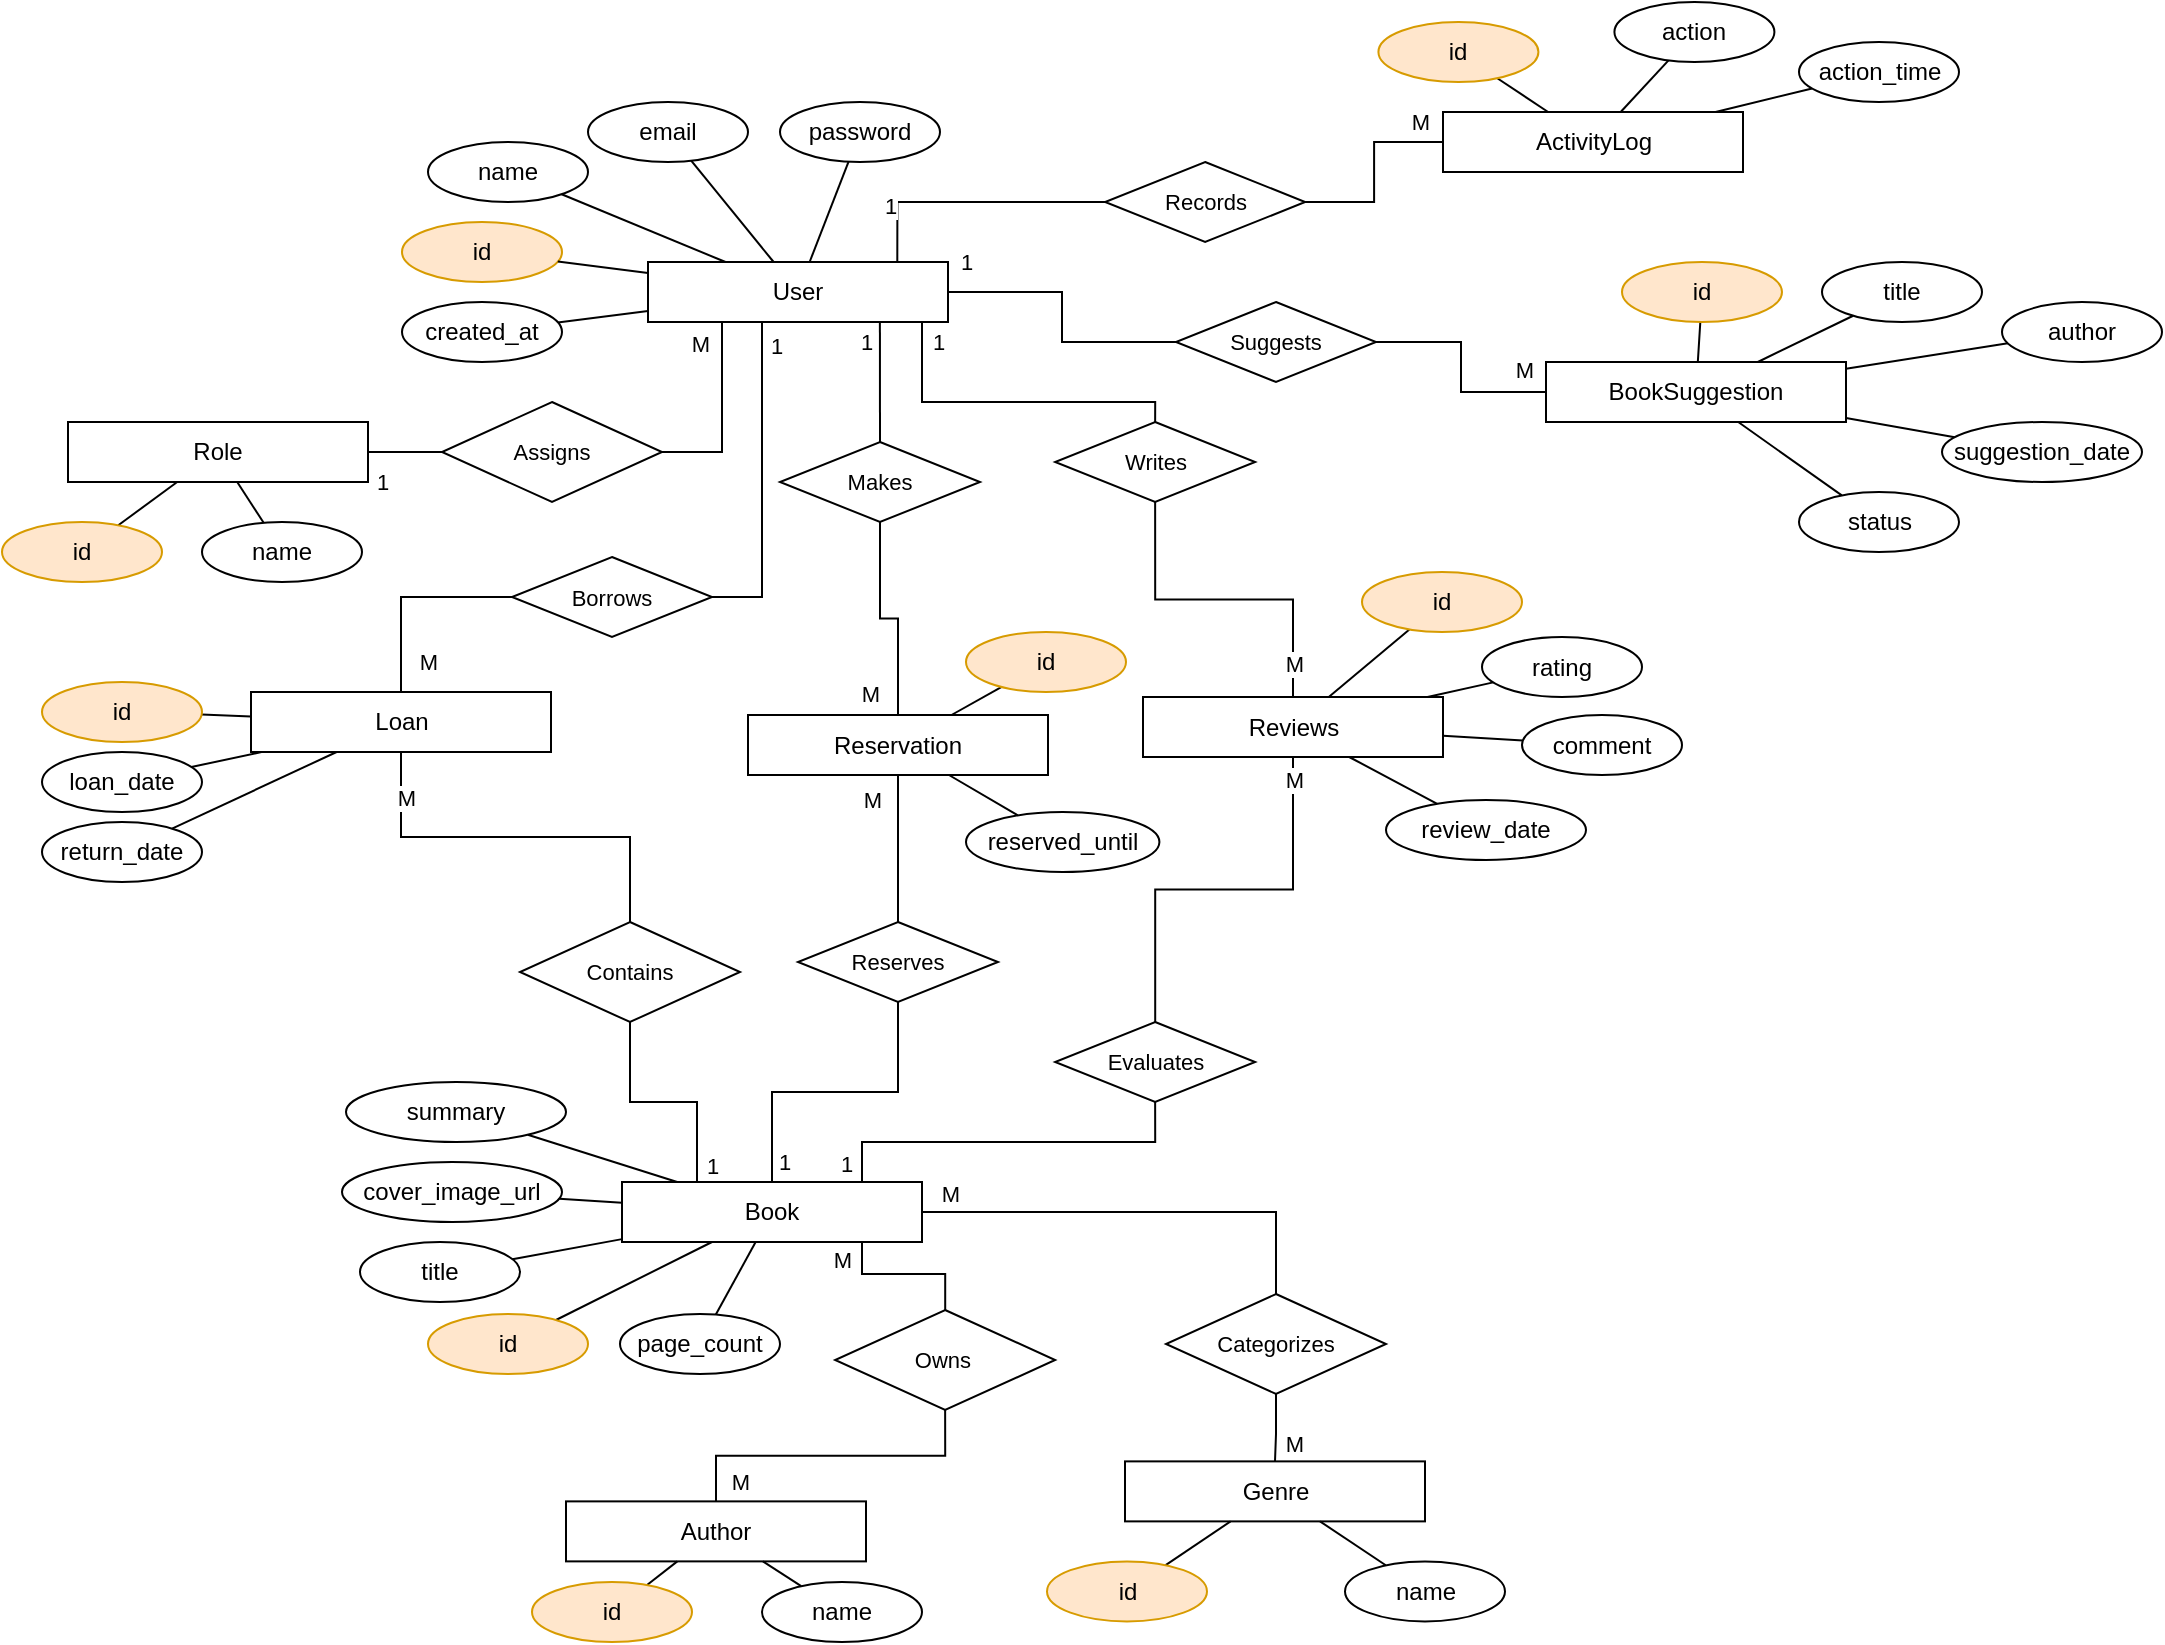 <mxfile version="23.1.5" type="device">
  <diagram name="Страница — 1" id="0Q5B8mS6xn44Aj-b1-TP">
    <mxGraphModel dx="1500" dy="899" grid="1" gridSize="10" guides="1" tooltips="1" connect="1" arrows="1" fold="1" page="1" pageScale="1" pageWidth="583" pageHeight="827" math="0" shadow="0">
      <root>
        <mxCell id="0" />
        <mxCell id="1" parent="0" />
        <mxCell id="jeNGY6oUpManWhZR9vgn-106" style="rounded=0;orthogonalLoop=1;jettySize=auto;html=1;strokeColor=default;align=center;verticalAlign=middle;fontFamily=Helvetica;fontSize=11;fontColor=default;labelBackgroundColor=default;endArrow=none;endFill=0;edgeStyle=orthogonalEdgeStyle;entryX=0.5;entryY=0;entryDx=0;entryDy=0;exitX=0.773;exitY=1;exitDx=0;exitDy=0;exitPerimeter=0;" parent="1" source="jeNGY6oUpManWhZR9vgn-1" target="jeNGY6oUpManWhZR9vgn-104" edge="1">
          <mxGeometry relative="1" as="geometry">
            <mxPoint x="440" y="170" as="sourcePoint" />
            <mxPoint x="540" y="200" as="targetPoint" />
          </mxGeometry>
        </mxCell>
        <mxCell id="jeNGY6oUpManWhZR9vgn-113" value="1" style="edgeLabel;html=1;align=center;verticalAlign=middle;resizable=0;points=[];fontFamily=Helvetica;fontSize=11;fontColor=default;labelBackgroundColor=default;" parent="jeNGY6oUpManWhZR9vgn-106" vertex="1" connectable="0">
          <mxGeometry x="-0.7" y="2" relative="1" as="geometry">
            <mxPoint x="-9" y="1" as="offset" />
          </mxGeometry>
        </mxCell>
        <mxCell id="jeNGY6oUpManWhZR9vgn-1" value="User" style="rounded=0;whiteSpace=wrap;html=1;" parent="1" vertex="1">
          <mxGeometry x="333" y="130" width="150" height="30" as="geometry" />
        </mxCell>
        <mxCell id="jeNGY6oUpManWhZR9vgn-2" value="id" style="ellipse;whiteSpace=wrap;html=1;fillColor=#ffe6cc;strokeColor=#d79b00;" parent="1" vertex="1">
          <mxGeometry x="210" y="110" width="80" height="30" as="geometry" />
        </mxCell>
        <mxCell id="jeNGY6oUpManWhZR9vgn-3" style="rounded=0;orthogonalLoop=1;jettySize=auto;html=1;strokeColor=default;endArrow=none;endFill=0;" parent="1" source="jeNGY6oUpManWhZR9vgn-1" target="jeNGY6oUpManWhZR9vgn-2" edge="1">
          <mxGeometry relative="1" as="geometry" />
        </mxCell>
        <mxCell id="jeNGY6oUpManWhZR9vgn-6" style="rounded=0;orthogonalLoop=1;jettySize=auto;html=1;endArrow=none;endFill=0;" parent="1" source="jeNGY6oUpManWhZR9vgn-4" target="jeNGY6oUpManWhZR9vgn-1" edge="1">
          <mxGeometry relative="1" as="geometry" />
        </mxCell>
        <mxCell id="jeNGY6oUpManWhZR9vgn-4" value="name" style="ellipse;whiteSpace=wrap;html=1;" parent="1" vertex="1">
          <mxGeometry x="223" y="70" width="80" height="30" as="geometry" />
        </mxCell>
        <mxCell id="jeNGY6oUpManWhZR9vgn-7" style="edgeStyle=none;rounded=0;orthogonalLoop=1;jettySize=auto;html=1;strokeColor=default;align=center;verticalAlign=middle;fontFamily=Helvetica;fontSize=11;fontColor=default;labelBackgroundColor=default;endArrow=none;endFill=0;" parent="1" source="jeNGY6oUpManWhZR9vgn-5" target="jeNGY6oUpManWhZR9vgn-1" edge="1">
          <mxGeometry relative="1" as="geometry" />
        </mxCell>
        <mxCell id="jeNGY6oUpManWhZR9vgn-5" value="email" style="ellipse;whiteSpace=wrap;html=1;" parent="1" vertex="1">
          <mxGeometry x="303" y="50" width="80" height="30" as="geometry" />
        </mxCell>
        <mxCell id="jeNGY6oUpManWhZR9vgn-11" style="edgeStyle=none;rounded=0;orthogonalLoop=1;jettySize=auto;html=1;strokeColor=default;align=center;verticalAlign=middle;fontFamily=Helvetica;fontSize=11;fontColor=default;labelBackgroundColor=default;endArrow=none;endFill=0;" parent="1" source="jeNGY6oUpManWhZR9vgn-8" target="jeNGY6oUpManWhZR9vgn-1" edge="1">
          <mxGeometry relative="1" as="geometry" />
        </mxCell>
        <mxCell id="jeNGY6oUpManWhZR9vgn-8" value="password" style="ellipse;whiteSpace=wrap;html=1;" parent="1" vertex="1">
          <mxGeometry x="399" y="50" width="80" height="30" as="geometry" />
        </mxCell>
        <mxCell id="jeNGY6oUpManWhZR9vgn-10" style="edgeStyle=none;rounded=0;orthogonalLoop=1;jettySize=auto;html=1;strokeColor=default;align=center;verticalAlign=middle;fontFamily=Helvetica;fontSize=11;fontColor=default;labelBackgroundColor=default;endArrow=none;endFill=0;" parent="1" source="jeNGY6oUpManWhZR9vgn-9" target="jeNGY6oUpManWhZR9vgn-1" edge="1">
          <mxGeometry relative="1" as="geometry" />
        </mxCell>
        <mxCell id="jeNGY6oUpManWhZR9vgn-9" value="created_at" style="ellipse;whiteSpace=wrap;html=1;" parent="1" vertex="1">
          <mxGeometry x="210" y="150" width="80" height="30" as="geometry" />
        </mxCell>
        <mxCell id="jeNGY6oUpManWhZR9vgn-12" value="Role" style="rounded=0;whiteSpace=wrap;html=1;" parent="1" vertex="1">
          <mxGeometry x="43" y="210" width="150" height="30" as="geometry" />
        </mxCell>
        <mxCell id="jeNGY6oUpManWhZR9vgn-16" style="edgeStyle=none;rounded=0;orthogonalLoop=1;jettySize=auto;html=1;strokeColor=default;align=center;verticalAlign=middle;fontFamily=Helvetica;fontSize=11;fontColor=default;labelBackgroundColor=default;endArrow=none;endFill=0;" parent="1" source="jeNGY6oUpManWhZR9vgn-13" target="jeNGY6oUpManWhZR9vgn-12" edge="1">
          <mxGeometry relative="1" as="geometry" />
        </mxCell>
        <mxCell id="jeNGY6oUpManWhZR9vgn-13" value="id" style="ellipse;whiteSpace=wrap;html=1;fillColor=#ffe6cc;strokeColor=#d79b00;" parent="1" vertex="1">
          <mxGeometry x="10" y="260" width="80" height="30" as="geometry" />
        </mxCell>
        <mxCell id="jeNGY6oUpManWhZR9vgn-15" style="edgeStyle=none;rounded=0;orthogonalLoop=1;jettySize=auto;html=1;strokeColor=default;align=center;verticalAlign=middle;fontFamily=Helvetica;fontSize=11;fontColor=default;labelBackgroundColor=default;endArrow=none;endFill=0;" parent="1" source="jeNGY6oUpManWhZR9vgn-14" target="jeNGY6oUpManWhZR9vgn-12" edge="1">
          <mxGeometry relative="1" as="geometry" />
        </mxCell>
        <mxCell id="jeNGY6oUpManWhZR9vgn-14" value="name" style="ellipse;whiteSpace=wrap;html=1;" parent="1" vertex="1">
          <mxGeometry x="110" y="260" width="80" height="30" as="geometry" />
        </mxCell>
        <mxCell id="jeNGY6oUpManWhZR9vgn-32" style="edgeStyle=none;rounded=0;orthogonalLoop=1;jettySize=auto;html=1;strokeColor=default;align=center;verticalAlign=middle;fontFamily=Helvetica;fontSize=11;fontColor=default;labelBackgroundColor=default;endArrow=none;endFill=0;" parent="1" source="jeNGY6oUpManWhZR9vgn-17" target="jeNGY6oUpManWhZR9vgn-30" edge="1">
          <mxGeometry relative="1" as="geometry" />
        </mxCell>
        <mxCell id="jeNGY6oUpManWhZR9vgn-17" value="Book" style="rounded=0;whiteSpace=wrap;html=1;" parent="1" vertex="1">
          <mxGeometry x="320" y="590" width="150" height="30" as="geometry" />
        </mxCell>
        <mxCell id="jeNGY6oUpManWhZR9vgn-18" style="edgeStyle=none;rounded=0;orthogonalLoop=1;jettySize=auto;html=1;strokeColor=default;align=center;verticalAlign=middle;fontFamily=Helvetica;fontSize=11;fontColor=default;labelBackgroundColor=default;endArrow=none;endFill=0;" parent="1" source="jeNGY6oUpManWhZR9vgn-19" target="jeNGY6oUpManWhZR9vgn-17" edge="1">
          <mxGeometry relative="1" as="geometry" />
        </mxCell>
        <mxCell id="jeNGY6oUpManWhZR9vgn-19" value="id" style="ellipse;whiteSpace=wrap;html=1;fillColor=#ffe6cc;strokeColor=#d79b00;" parent="1" vertex="1">
          <mxGeometry x="223" y="656" width="80" height="30" as="geometry" />
        </mxCell>
        <mxCell id="jeNGY6oUpManWhZR9vgn-20" style="edgeStyle=none;rounded=0;orthogonalLoop=1;jettySize=auto;html=1;strokeColor=default;align=center;verticalAlign=middle;fontFamily=Helvetica;fontSize=11;fontColor=default;labelBackgroundColor=default;endArrow=none;endFill=0;" parent="1" source="jeNGY6oUpManWhZR9vgn-21" target="jeNGY6oUpManWhZR9vgn-17" edge="1">
          <mxGeometry relative="1" as="geometry" />
        </mxCell>
        <mxCell id="jeNGY6oUpManWhZR9vgn-21" value="page_count" style="ellipse;whiteSpace=wrap;html=1;" parent="1" vertex="1">
          <mxGeometry x="319" y="656" width="80" height="30" as="geometry" />
        </mxCell>
        <mxCell id="jeNGY6oUpManWhZR9vgn-23" style="edgeStyle=none;rounded=0;orthogonalLoop=1;jettySize=auto;html=1;strokeColor=default;align=center;verticalAlign=middle;fontFamily=Helvetica;fontSize=11;fontColor=default;labelBackgroundColor=default;endArrow=none;endFill=0;" parent="1" source="jeNGY6oUpManWhZR9vgn-22" target="jeNGY6oUpManWhZR9vgn-17" edge="1">
          <mxGeometry relative="1" as="geometry" />
        </mxCell>
        <mxCell id="jeNGY6oUpManWhZR9vgn-22" value="title" style="ellipse;whiteSpace=wrap;html=1;" parent="1" vertex="1">
          <mxGeometry x="189" y="620" width="80" height="30" as="geometry" />
        </mxCell>
        <mxCell id="jeNGY6oUpManWhZR9vgn-46" style="edgeStyle=orthogonalEdgeStyle;rounded=0;orthogonalLoop=1;jettySize=auto;html=1;strokeColor=default;align=center;verticalAlign=middle;fontFamily=Helvetica;fontSize=11;fontColor=default;labelBackgroundColor=default;endArrow=none;endFill=0;entryX=0.5;entryY=1;entryDx=0;entryDy=0;" parent="1" source="jeNGY6oUpManWhZR9vgn-24" target="jeNGY6oUpManWhZR9vgn-45" edge="1">
          <mxGeometry relative="1" as="geometry" />
        </mxCell>
        <mxCell id="jeNGY6oUpManWhZR9vgn-50" value="M" style="edgeLabel;html=1;align=center;verticalAlign=middle;resizable=0;points=[];fontFamily=Helvetica;fontSize=11;fontColor=default;labelBackgroundColor=default;" parent="jeNGY6oUpManWhZR9vgn-46" vertex="1" connectable="0">
          <mxGeometry x="-0.827" y="-2" relative="1" as="geometry">
            <mxPoint x="10" y="4" as="offset" />
          </mxGeometry>
        </mxCell>
        <mxCell id="jeNGY6oUpManWhZR9vgn-24" value="Author" style="rounded=0;whiteSpace=wrap;html=1;" parent="1" vertex="1">
          <mxGeometry x="292" y="749.69" width="150" height="30" as="geometry" />
        </mxCell>
        <mxCell id="jeNGY6oUpManWhZR9vgn-25" style="edgeStyle=none;rounded=0;orthogonalLoop=1;jettySize=auto;html=1;strokeColor=default;align=center;verticalAlign=middle;fontFamily=Helvetica;fontSize=11;fontColor=default;labelBackgroundColor=default;endArrow=none;endFill=0;" parent="1" source="jeNGY6oUpManWhZR9vgn-26" target="jeNGY6oUpManWhZR9vgn-24" edge="1">
          <mxGeometry relative="1" as="geometry" />
        </mxCell>
        <mxCell id="jeNGY6oUpManWhZR9vgn-26" value="id" style="ellipse;whiteSpace=wrap;html=1;fillColor=#ffe6cc;strokeColor=#d79b00;" parent="1" vertex="1">
          <mxGeometry x="275" y="790" width="80" height="30" as="geometry" />
        </mxCell>
        <mxCell id="jeNGY6oUpManWhZR9vgn-27" style="edgeStyle=none;rounded=0;orthogonalLoop=1;jettySize=auto;html=1;strokeColor=default;align=center;verticalAlign=middle;fontFamily=Helvetica;fontSize=11;fontColor=default;labelBackgroundColor=default;endArrow=none;endFill=0;" parent="1" source="jeNGY6oUpManWhZR9vgn-28" target="jeNGY6oUpManWhZR9vgn-24" edge="1">
          <mxGeometry relative="1" as="geometry" />
        </mxCell>
        <mxCell id="jeNGY6oUpManWhZR9vgn-28" value="name" style="ellipse;whiteSpace=wrap;html=1;" parent="1" vertex="1">
          <mxGeometry x="390" y="790" width="80" height="30" as="geometry" />
        </mxCell>
        <mxCell id="jeNGY6oUpManWhZR9vgn-30" value="cover_image_url" style="ellipse;whiteSpace=wrap;html=1;" parent="1" vertex="1">
          <mxGeometry x="180" y="580" width="110" height="30" as="geometry" />
        </mxCell>
        <mxCell id="jeNGY6oUpManWhZR9vgn-34" style="edgeStyle=none;rounded=0;orthogonalLoop=1;jettySize=auto;html=1;strokeColor=default;align=center;verticalAlign=middle;fontFamily=Helvetica;fontSize=11;fontColor=default;labelBackgroundColor=default;endArrow=none;endFill=0;" parent="1" source="jeNGY6oUpManWhZR9vgn-33" target="jeNGY6oUpManWhZR9vgn-17" edge="1">
          <mxGeometry relative="1" as="geometry" />
        </mxCell>
        <mxCell id="jeNGY6oUpManWhZR9vgn-33" value="summary" style="ellipse;whiteSpace=wrap;html=1;" parent="1" vertex="1">
          <mxGeometry x="182" y="540" width="110" height="30" as="geometry" />
        </mxCell>
        <mxCell id="jeNGY6oUpManWhZR9vgn-35" value="Genre" style="rounded=0;whiteSpace=wrap;html=1;" parent="1" vertex="1">
          <mxGeometry x="571.5" y="729.69" width="150" height="30" as="geometry" />
        </mxCell>
        <mxCell id="jeNGY6oUpManWhZR9vgn-36" style="edgeStyle=none;rounded=0;orthogonalLoop=1;jettySize=auto;html=1;strokeColor=default;align=center;verticalAlign=middle;fontFamily=Helvetica;fontSize=11;fontColor=default;labelBackgroundColor=default;endArrow=none;endFill=0;" parent="1" source="jeNGY6oUpManWhZR9vgn-37" target="jeNGY6oUpManWhZR9vgn-35" edge="1">
          <mxGeometry relative="1" as="geometry" />
        </mxCell>
        <mxCell id="jeNGY6oUpManWhZR9vgn-37" value="id" style="ellipse;whiteSpace=wrap;html=1;fillColor=#ffe6cc;strokeColor=#d79b00;" parent="1" vertex="1">
          <mxGeometry x="532.5" y="779.69" width="80" height="30" as="geometry" />
        </mxCell>
        <mxCell id="jeNGY6oUpManWhZR9vgn-38" style="edgeStyle=none;rounded=0;orthogonalLoop=1;jettySize=auto;html=1;strokeColor=default;align=center;verticalAlign=middle;fontFamily=Helvetica;fontSize=11;fontColor=default;labelBackgroundColor=default;endArrow=none;endFill=0;" parent="1" source="jeNGY6oUpManWhZR9vgn-39" target="jeNGY6oUpManWhZR9vgn-35" edge="1">
          <mxGeometry relative="1" as="geometry" />
        </mxCell>
        <mxCell id="jeNGY6oUpManWhZR9vgn-39" value="name" style="ellipse;whiteSpace=wrap;html=1;" parent="1" vertex="1">
          <mxGeometry x="681.5" y="779.69" width="80" height="30" as="geometry" />
        </mxCell>
        <mxCell id="jeNGY6oUpManWhZR9vgn-71" style="edgeStyle=orthogonalEdgeStyle;rounded=0;orthogonalLoop=1;jettySize=auto;html=1;strokeColor=default;align=center;verticalAlign=middle;fontFamily=Helvetica;fontSize=11;fontColor=default;labelBackgroundColor=default;endArrow=none;endFill=0;" parent="1" source="jeNGY6oUpManWhZR9vgn-40" target="jeNGY6oUpManWhZR9vgn-68" edge="1">
          <mxGeometry relative="1" as="geometry" />
        </mxCell>
        <mxCell id="jeNGY6oUpManWhZR9vgn-72" value="M" style="edgeLabel;html=1;align=center;verticalAlign=middle;resizable=0;points=[];fontFamily=Helvetica;fontSize=11;fontColor=default;labelBackgroundColor=default;" parent="jeNGY6oUpManWhZR9vgn-71" vertex="1" connectable="0">
          <mxGeometry x="-0.712" y="-2" relative="1" as="geometry">
            <mxPoint x="4" y="-6" as="offset" />
          </mxGeometry>
        </mxCell>
        <mxCell id="jeNGY6oUpManWhZR9vgn-40" value="Loan" style="rounded=0;whiteSpace=wrap;html=1;" parent="1" vertex="1">
          <mxGeometry x="134.5" y="345" width="150" height="30" as="geometry" />
        </mxCell>
        <mxCell id="jeNGY6oUpManWhZR9vgn-41" style="edgeStyle=none;rounded=0;orthogonalLoop=1;jettySize=auto;html=1;strokeColor=default;align=center;verticalAlign=middle;fontFamily=Helvetica;fontSize=11;fontColor=default;labelBackgroundColor=default;endArrow=none;endFill=0;" parent="1" source="jeNGY6oUpManWhZR9vgn-42" target="jeNGY6oUpManWhZR9vgn-40" edge="1">
          <mxGeometry relative="1" as="geometry">
            <mxPoint x="177.247" y="324.218" as="sourcePoint" />
          </mxGeometry>
        </mxCell>
        <mxCell id="jeNGY6oUpManWhZR9vgn-42" value="id" style="ellipse;whiteSpace=wrap;html=1;fillColor=#ffe6cc;strokeColor=#d79b00;" parent="1" vertex="1">
          <mxGeometry x="30" y="340" width="80" height="30" as="geometry" />
        </mxCell>
        <mxCell id="jeNGY6oUpManWhZR9vgn-43" style="edgeStyle=none;rounded=0;orthogonalLoop=1;jettySize=auto;html=1;strokeColor=default;align=center;verticalAlign=middle;fontFamily=Helvetica;fontSize=11;fontColor=default;labelBackgroundColor=default;endArrow=none;endFill=0;" parent="1" source="jeNGY6oUpManWhZR9vgn-44" target="jeNGY6oUpManWhZR9vgn-40" edge="1">
          <mxGeometry relative="1" as="geometry" />
        </mxCell>
        <mxCell id="jeNGY6oUpManWhZR9vgn-44" value="loan_date" style="ellipse;whiteSpace=wrap;html=1;" parent="1" vertex="1">
          <mxGeometry x="30" y="375" width="80" height="30" as="geometry" />
        </mxCell>
        <mxCell id="fggJZgOj5Tn6EDCNMB_d-15" style="edgeStyle=orthogonalEdgeStyle;rounded=0;orthogonalLoop=1;jettySize=auto;html=1;strokeColor=default;align=center;verticalAlign=middle;fontFamily=Helvetica;fontSize=11;fontColor=default;labelBackgroundColor=default;endArrow=none;endFill=0;" edge="1" parent="1" source="jeNGY6oUpManWhZR9vgn-45" target="jeNGY6oUpManWhZR9vgn-17">
          <mxGeometry relative="1" as="geometry">
            <Array as="points">
              <mxPoint x="482" y="636" />
              <mxPoint x="440" y="636" />
            </Array>
          </mxGeometry>
        </mxCell>
        <mxCell id="fggJZgOj5Tn6EDCNMB_d-17" value="M" style="edgeLabel;html=1;align=center;verticalAlign=middle;resizable=0;points=[];fontFamily=Helvetica;fontSize=11;fontColor=default;labelBackgroundColor=default;" vertex="1" connectable="0" parent="fggJZgOj5Tn6EDCNMB_d-15">
          <mxGeometry x="0.758" y="1" relative="1" as="geometry">
            <mxPoint x="-9" as="offset" />
          </mxGeometry>
        </mxCell>
        <mxCell id="jeNGY6oUpManWhZR9vgn-45" value="Owns&amp;nbsp;" style="rhombus;whiteSpace=wrap;html=1;fontFamily=Helvetica;fontSize=11;fontColor=default;labelBackgroundColor=default;" parent="1" vertex="1">
          <mxGeometry x="426.57" y="654" width="110" height="50" as="geometry" />
        </mxCell>
        <mxCell id="jeNGY6oUpManWhZR9vgn-51" value="Categorizes" style="rhombus;whiteSpace=wrap;html=1;fontFamily=Helvetica;fontSize=11;fontColor=default;labelBackgroundColor=default;" parent="1" vertex="1">
          <mxGeometry x="592" y="646" width="110" height="50" as="geometry" />
        </mxCell>
        <mxCell id="jeNGY6oUpManWhZR9vgn-53" value="" style="edgeStyle=orthogonalEdgeStyle;rounded=0;orthogonalLoop=1;jettySize=auto;html=1;strokeColor=default;align=center;verticalAlign=top;fontFamily=Helvetica;fontSize=12;fontColor=default;labelBackgroundColor=default;endArrow=none;endFill=0;exitX=0.5;exitY=0;exitDx=0;exitDy=0;entryX=1;entryY=0.5;entryDx=0;entryDy=0;" parent="1" source="jeNGY6oUpManWhZR9vgn-51" target="jeNGY6oUpManWhZR9vgn-17" edge="1">
          <mxGeometry x="0.314" relative="1" as="geometry">
            <mxPoint x="452" y="555" as="sourcePoint" />
            <mxPoint x="405" y="600" as="targetPoint" />
            <mxPoint as="offset" />
          </mxGeometry>
        </mxCell>
        <mxCell id="jeNGY6oUpManWhZR9vgn-54" value="M" style="edgeLabel;html=1;align=center;verticalAlign=middle;resizable=0;points=[];fontFamily=Helvetica;fontSize=11;fontColor=default;labelBackgroundColor=default;labelPosition=center;verticalLabelPosition=middle;" parent="jeNGY6oUpManWhZR9vgn-53" vertex="1" connectable="0">
          <mxGeometry x="0.921" y="-1" relative="1" as="geometry">
            <mxPoint x="5" y="-8" as="offset" />
          </mxGeometry>
        </mxCell>
        <mxCell id="jeNGY6oUpManWhZR9vgn-55" value="" style="edgeStyle=orthogonalEdgeStyle;rounded=0;orthogonalLoop=1;jettySize=auto;html=1;strokeColor=default;align=center;verticalAlign=top;fontFamily=Helvetica;fontSize=12;fontColor=default;labelBackgroundColor=default;endArrow=none;endFill=0;exitX=0.5;exitY=1;exitDx=0;exitDy=0;" parent="1" source="jeNGY6oUpManWhZR9vgn-51" target="jeNGY6oUpManWhZR9vgn-35" edge="1">
          <mxGeometry x="0.314" relative="1" as="geometry">
            <mxPoint x="657" y="686" as="sourcePoint" />
            <mxPoint x="480" y="615" as="targetPoint" />
            <mxPoint as="offset" />
          </mxGeometry>
        </mxCell>
        <mxCell id="jeNGY6oUpManWhZR9vgn-56" value="M" style="edgeLabel;html=1;align=center;verticalAlign=middle;resizable=0;points=[];fontFamily=Helvetica;fontSize=11;fontColor=default;labelBackgroundColor=default;labelPosition=center;verticalLabelPosition=middle;" parent="jeNGY6oUpManWhZR9vgn-55" vertex="1" connectable="0">
          <mxGeometry x="0.921" y="-1" relative="1" as="geometry">
            <mxPoint x="10" y="-8" as="offset" />
          </mxGeometry>
        </mxCell>
        <mxCell id="jeNGY6oUpManWhZR9vgn-57" value="Assigns" style="rhombus;whiteSpace=wrap;html=1;fontFamily=Helvetica;fontSize=11;fontColor=default;labelBackgroundColor=default;" parent="1" vertex="1">
          <mxGeometry x="230" y="200" width="110" height="50" as="geometry" />
        </mxCell>
        <mxCell id="jeNGY6oUpManWhZR9vgn-58" value="" style="edgeStyle=orthogonalEdgeStyle;rounded=0;orthogonalLoop=1;jettySize=auto;html=1;strokeColor=default;align=center;verticalAlign=top;fontFamily=Helvetica;fontSize=12;fontColor=default;labelBackgroundColor=default;endArrow=none;endFill=0;exitX=1;exitY=0.5;exitDx=0;exitDy=0;entryX=0.5;entryY=1;entryDx=0;entryDy=0;" parent="1" source="jeNGY6oUpManWhZR9vgn-57" target="jeNGY6oUpManWhZR9vgn-1" edge="1">
          <mxGeometry x="0.314" relative="1" as="geometry">
            <mxPoint x="665" y="546" as="sourcePoint" />
            <mxPoint x="488" y="505" as="targetPoint" />
            <mxPoint as="offset" />
            <Array as="points">
              <mxPoint x="370" y="160" />
            </Array>
          </mxGeometry>
        </mxCell>
        <mxCell id="jeNGY6oUpManWhZR9vgn-59" value="M" style="edgeLabel;html=1;align=center;verticalAlign=middle;resizable=0;points=[];fontFamily=Helvetica;fontSize=11;fontColor=default;labelBackgroundColor=default;labelPosition=center;verticalLabelPosition=middle;" parent="jeNGY6oUpManWhZR9vgn-58" vertex="1" connectable="0">
          <mxGeometry x="0.921" y="-1" relative="1" as="geometry">
            <mxPoint x="-44" y="10" as="offset" />
          </mxGeometry>
        </mxCell>
        <mxCell id="jeNGY6oUpManWhZR9vgn-60" value="" style="edgeStyle=orthogonalEdgeStyle;rounded=0;orthogonalLoop=1;jettySize=auto;html=1;strokeColor=default;align=center;verticalAlign=top;fontFamily=Helvetica;fontSize=12;fontColor=default;labelBackgroundColor=default;endArrow=none;endFill=0;exitX=1;exitY=0.5;exitDx=0;exitDy=0;entryX=0;entryY=0.5;entryDx=0;entryDy=0;" parent="1" source="jeNGY6oUpManWhZR9vgn-12" target="jeNGY6oUpManWhZR9vgn-57" edge="1">
          <mxGeometry x="0.314" relative="1" as="geometry">
            <mxPoint x="665" y="596" as="sourcePoint" />
            <mxPoint x="665" y="650" as="targetPoint" />
            <mxPoint as="offset" />
          </mxGeometry>
        </mxCell>
        <mxCell id="jeNGY6oUpManWhZR9vgn-61" value="1" style="edgeLabel;html=1;align=center;verticalAlign=middle;resizable=0;points=[];fontFamily=Helvetica;fontSize=11;fontColor=default;labelBackgroundColor=default;labelPosition=center;verticalLabelPosition=middle;" parent="jeNGY6oUpManWhZR9vgn-60" vertex="1" connectable="0">
          <mxGeometry x="0.921" y="-1" relative="1" as="geometry">
            <mxPoint x="-29" y="14" as="offset" />
          </mxGeometry>
        </mxCell>
        <mxCell id="jeNGY6oUpManWhZR9vgn-64" style="edgeStyle=none;rounded=0;orthogonalLoop=1;jettySize=auto;html=1;strokeColor=default;align=center;verticalAlign=middle;fontFamily=Helvetica;fontSize=11;fontColor=default;labelBackgroundColor=default;endArrow=none;endFill=0;" parent="1" source="jeNGY6oUpManWhZR9vgn-63" target="jeNGY6oUpManWhZR9vgn-40" edge="1">
          <mxGeometry relative="1" as="geometry" />
        </mxCell>
        <mxCell id="jeNGY6oUpManWhZR9vgn-63" value="return_date" style="ellipse;whiteSpace=wrap;html=1;" parent="1" vertex="1">
          <mxGeometry x="30" y="410" width="80" height="30" as="geometry" />
        </mxCell>
        <mxCell id="jeNGY6oUpManWhZR9vgn-68" value="Contains" style="rhombus;whiteSpace=wrap;html=1;fontFamily=Helvetica;fontSize=11;fontColor=default;labelBackgroundColor=default;" parent="1" vertex="1">
          <mxGeometry x="269" y="460" width="110" height="50" as="geometry" />
        </mxCell>
        <mxCell id="jeNGY6oUpManWhZR9vgn-73" style="edgeStyle=orthogonalEdgeStyle;rounded=0;orthogonalLoop=1;jettySize=auto;html=1;strokeColor=default;align=center;verticalAlign=middle;fontFamily=Helvetica;fontSize=11;fontColor=default;labelBackgroundColor=default;endArrow=none;endFill=0;exitX=0.25;exitY=0;exitDx=0;exitDy=0;entryX=0.5;entryY=1;entryDx=0;entryDy=0;" parent="1" source="jeNGY6oUpManWhZR9vgn-17" target="jeNGY6oUpManWhZR9vgn-68" edge="1">
          <mxGeometry relative="1" as="geometry">
            <mxPoint x="334" y="370" as="sourcePoint" />
            <mxPoint x="334" y="420" as="targetPoint" />
          </mxGeometry>
        </mxCell>
        <mxCell id="jeNGY6oUpManWhZR9vgn-74" value="1" style="edgeLabel;html=1;align=center;verticalAlign=middle;resizable=0;points=[];fontFamily=Helvetica;fontSize=11;fontColor=default;labelBackgroundColor=default;" parent="jeNGY6oUpManWhZR9vgn-73" vertex="1" connectable="0">
          <mxGeometry x="-0.712" y="-2" relative="1" as="geometry">
            <mxPoint x="5" y="8" as="offset" />
          </mxGeometry>
        </mxCell>
        <mxCell id="jeNGY6oUpManWhZR9vgn-76" style="edgeStyle=orthogonalEdgeStyle;rounded=0;orthogonalLoop=1;jettySize=auto;html=1;strokeColor=default;align=center;verticalAlign=middle;fontFamily=Helvetica;fontSize=11;fontColor=default;labelBackgroundColor=default;endArrow=none;endFill=0;exitX=0.5;exitY=0;exitDx=0;exitDy=0;entryX=0;entryY=0.5;entryDx=0;entryDy=0;" parent="1" source="jeNGY6oUpManWhZR9vgn-40" target="jeNGY6oUpManWhZR9vgn-78" edge="1">
          <mxGeometry relative="1" as="geometry">
            <mxPoint x="445" y="370" as="sourcePoint" />
            <mxPoint x="435" y="250" as="targetPoint" />
          </mxGeometry>
        </mxCell>
        <mxCell id="jeNGY6oUpManWhZR9vgn-77" value="M" style="edgeLabel;html=1;align=center;verticalAlign=middle;resizable=0;points=[];fontFamily=Helvetica;fontSize=11;fontColor=default;labelBackgroundColor=default;" parent="jeNGY6oUpManWhZR9vgn-76" vertex="1" connectable="0">
          <mxGeometry x="-0.712" y="-2" relative="1" as="geometry">
            <mxPoint x="11" as="offset" />
          </mxGeometry>
        </mxCell>
        <mxCell id="fggJZgOj5Tn6EDCNMB_d-19" style="edgeStyle=orthogonalEdgeStyle;rounded=0;orthogonalLoop=1;jettySize=auto;html=1;strokeColor=default;align=center;verticalAlign=middle;fontFamily=Helvetica;fontSize=11;fontColor=default;labelBackgroundColor=default;endArrow=none;endFill=0;" edge="1" parent="1" source="jeNGY6oUpManWhZR9vgn-78" target="jeNGY6oUpManWhZR9vgn-1">
          <mxGeometry relative="1" as="geometry">
            <Array as="points">
              <mxPoint x="390" y="298" />
            </Array>
          </mxGeometry>
        </mxCell>
        <mxCell id="fggJZgOj5Tn6EDCNMB_d-20" value="1" style="edgeLabel;html=1;align=center;verticalAlign=middle;resizable=0;points=[];fontFamily=Helvetica;fontSize=11;fontColor=default;labelBackgroundColor=default;" vertex="1" connectable="0" parent="fggJZgOj5Tn6EDCNMB_d-19">
          <mxGeometry x="0.86" y="1" relative="1" as="geometry">
            <mxPoint x="8" as="offset" />
          </mxGeometry>
        </mxCell>
        <mxCell id="jeNGY6oUpManWhZR9vgn-78" value="Borrows" style="rhombus;whiteSpace=wrap;html=1;fontFamily=Helvetica;fontSize=11;fontColor=default;labelBackgroundColor=default;" parent="1" vertex="1">
          <mxGeometry x="265" y="277.5" width="100" height="40" as="geometry" />
        </mxCell>
        <mxCell id="jeNGY6oUpManWhZR9vgn-83" value="ActivityLog" style="rounded=0;whiteSpace=wrap;html=1;" parent="1" vertex="1">
          <mxGeometry x="730.5" y="55" width="150" height="30" as="geometry" />
        </mxCell>
        <mxCell id="jeNGY6oUpManWhZR9vgn-84" style="edgeStyle=none;rounded=0;orthogonalLoop=1;jettySize=auto;html=1;strokeColor=default;align=center;verticalAlign=middle;fontFamily=Helvetica;fontSize=11;fontColor=default;labelBackgroundColor=default;endArrow=none;endFill=0;" parent="1" source="jeNGY6oUpManWhZR9vgn-85" target="jeNGY6oUpManWhZR9vgn-83" edge="1">
          <mxGeometry relative="1" as="geometry" />
        </mxCell>
        <mxCell id="jeNGY6oUpManWhZR9vgn-85" value="id" style="ellipse;whiteSpace=wrap;html=1;fillColor=#ffe6cc;strokeColor=#d79b00;" parent="1" vertex="1">
          <mxGeometry x="698.21" y="10" width="80" height="30" as="geometry" />
        </mxCell>
        <mxCell id="jeNGY6oUpManWhZR9vgn-86" style="edgeStyle=none;rounded=0;orthogonalLoop=1;jettySize=auto;html=1;strokeColor=default;align=center;verticalAlign=middle;fontFamily=Helvetica;fontSize=11;fontColor=default;labelBackgroundColor=default;endArrow=none;endFill=0;" parent="1" source="jeNGY6oUpManWhZR9vgn-87" target="jeNGY6oUpManWhZR9vgn-83" edge="1">
          <mxGeometry relative="1" as="geometry" />
        </mxCell>
        <mxCell id="jeNGY6oUpManWhZR9vgn-87" value="action" style="ellipse;whiteSpace=wrap;html=1;" parent="1" vertex="1">
          <mxGeometry x="816.21" width="80" height="30" as="geometry" />
        </mxCell>
        <mxCell id="jeNGY6oUpManWhZR9vgn-89" style="edgeStyle=none;rounded=0;orthogonalLoop=1;jettySize=auto;html=1;strokeColor=default;align=center;verticalAlign=middle;fontFamily=Helvetica;fontSize=11;fontColor=default;labelBackgroundColor=default;endArrow=none;endFill=0;" parent="1" source="jeNGY6oUpManWhZR9vgn-88" target="jeNGY6oUpManWhZR9vgn-83" edge="1">
          <mxGeometry relative="1" as="geometry" />
        </mxCell>
        <mxCell id="jeNGY6oUpManWhZR9vgn-88" value="action_time" style="ellipse;whiteSpace=wrap;html=1;" parent="1" vertex="1">
          <mxGeometry x="908.5" y="20" width="80" height="30" as="geometry" />
        </mxCell>
        <mxCell id="jeNGY6oUpManWhZR9vgn-90" style="edgeStyle=orthogonalEdgeStyle;rounded=0;orthogonalLoop=1;jettySize=auto;html=1;strokeColor=default;align=center;verticalAlign=middle;fontFamily=Helvetica;fontSize=11;fontColor=default;labelBackgroundColor=default;endArrow=none;endFill=0;exitX=0;exitY=0.5;exitDx=0;exitDy=0;entryX=1;entryY=0.5;entryDx=0;entryDy=0;" parent="1" source="jeNGY6oUpManWhZR9vgn-83" target="jeNGY6oUpManWhZR9vgn-92" edge="1">
          <mxGeometry relative="1" as="geometry">
            <mxPoint x="672" y="280" as="sourcePoint" />
            <mxPoint x="632" y="180" as="targetPoint" />
          </mxGeometry>
        </mxCell>
        <mxCell id="jeNGY6oUpManWhZR9vgn-91" value="M" style="edgeLabel;html=1;align=center;verticalAlign=middle;resizable=0;points=[];fontFamily=Helvetica;fontSize=11;fontColor=default;labelBackgroundColor=default;" parent="jeNGY6oUpManWhZR9vgn-90" vertex="1" connectable="0">
          <mxGeometry x="-0.712" y="-2" relative="1" as="geometry">
            <mxPoint x="2" y="-8" as="offset" />
          </mxGeometry>
        </mxCell>
        <mxCell id="jeNGY6oUpManWhZR9vgn-94" style="edgeStyle=orthogonalEdgeStyle;rounded=0;orthogonalLoop=1;jettySize=auto;html=1;entryX=0.831;entryY=0.01;entryDx=0;entryDy=0;strokeColor=default;align=center;verticalAlign=middle;fontFamily=Helvetica;fontSize=11;fontColor=default;labelBackgroundColor=default;endArrow=none;endFill=0;entryPerimeter=0;" parent="1" source="jeNGY6oUpManWhZR9vgn-92" target="jeNGY6oUpManWhZR9vgn-1" edge="1">
          <mxGeometry relative="1" as="geometry" />
        </mxCell>
        <mxCell id="jeNGY6oUpManWhZR9vgn-95" value="1" style="edgeLabel;html=1;align=center;verticalAlign=middle;resizable=0;points=[];fontFamily=Helvetica;fontSize=11;fontColor=default;labelBackgroundColor=default;" parent="jeNGY6oUpManWhZR9vgn-94" vertex="1" connectable="0">
          <mxGeometry x="0.729" y="-2" relative="1" as="geometry">
            <mxPoint x="-2" y="-10" as="offset" />
          </mxGeometry>
        </mxCell>
        <mxCell id="jeNGY6oUpManWhZR9vgn-92" value="Records" style="rhombus;whiteSpace=wrap;html=1;fontFamily=Helvetica;fontSize=11;fontColor=default;labelBackgroundColor=default;" parent="1" vertex="1">
          <mxGeometry x="561.57" y="80" width="100" height="40" as="geometry" />
        </mxCell>
        <mxCell id="jeNGY6oUpManWhZR9vgn-110" style="edgeStyle=orthogonalEdgeStyle;rounded=0;orthogonalLoop=1;jettySize=auto;html=1;strokeColor=default;align=center;verticalAlign=middle;fontFamily=Helvetica;fontSize=11;fontColor=default;labelBackgroundColor=default;endArrow=none;endFill=0;exitX=0.5;exitY=1;exitDx=0;exitDy=0;entryX=0.5;entryY=0;entryDx=0;entryDy=0;" parent="1" source="jeNGY6oUpManWhZR9vgn-96" target="jeNGY6oUpManWhZR9vgn-105" edge="1">
          <mxGeometry relative="1" as="geometry">
            <mxPoint x="460" y="450" as="targetPoint" />
          </mxGeometry>
        </mxCell>
        <mxCell id="jeNGY6oUpManWhZR9vgn-111" value="M" style="edgeLabel;html=1;align=center;verticalAlign=middle;resizable=0;points=[];fontFamily=Helvetica;fontSize=11;fontColor=default;labelBackgroundColor=default;" parent="jeNGY6oUpManWhZR9vgn-110" vertex="1" connectable="0">
          <mxGeometry x="-0.909" y="-1" relative="1" as="geometry">
            <mxPoint x="-5" y="-8" as="offset" />
          </mxGeometry>
        </mxCell>
        <mxCell id="fggJZgOj5Tn6EDCNMB_d-18" value="M" style="edgeLabel;html=1;align=center;verticalAlign=middle;resizable=0;points=[];fontFamily=Helvetica;fontSize=11;fontColor=default;labelBackgroundColor=default;" vertex="1" connectable="0" parent="jeNGY6oUpManWhZR9vgn-110">
          <mxGeometry x="-0.654" y="1" relative="1" as="geometry">
            <mxPoint x="-14" as="offset" />
          </mxGeometry>
        </mxCell>
        <mxCell id="jeNGY6oUpManWhZR9vgn-96" value="Reservation" style="rounded=0;whiteSpace=wrap;html=1;" parent="1" vertex="1">
          <mxGeometry x="383.0" y="356.5" width="150" height="30" as="geometry" />
        </mxCell>
        <mxCell id="jeNGY6oUpManWhZR9vgn-97" style="edgeStyle=none;rounded=0;orthogonalLoop=1;jettySize=auto;html=1;strokeColor=default;align=center;verticalAlign=middle;fontFamily=Helvetica;fontSize=11;fontColor=default;labelBackgroundColor=default;endArrow=none;endFill=0;" parent="1" source="jeNGY6oUpManWhZR9vgn-98" target="jeNGY6oUpManWhZR9vgn-96" edge="1">
          <mxGeometry relative="1" as="geometry" />
        </mxCell>
        <mxCell id="jeNGY6oUpManWhZR9vgn-98" value="id" style="ellipse;whiteSpace=wrap;html=1;fillColor=#ffe6cc;strokeColor=#d79b00;" parent="1" vertex="1">
          <mxGeometry x="492.0" y="315" width="80" height="30" as="geometry" />
        </mxCell>
        <mxCell id="jeNGY6oUpManWhZR9vgn-101" style="edgeStyle=none;rounded=0;orthogonalLoop=1;jettySize=auto;html=1;strokeColor=default;align=center;verticalAlign=middle;fontFamily=Helvetica;fontSize=11;fontColor=default;labelBackgroundColor=default;endArrow=none;endFill=0;" parent="1" source="jeNGY6oUpManWhZR9vgn-102" target="jeNGY6oUpManWhZR9vgn-96" edge="1">
          <mxGeometry relative="1" as="geometry" />
        </mxCell>
        <mxCell id="jeNGY6oUpManWhZR9vgn-102" value="reserved_until" style="ellipse;whiteSpace=wrap;html=1;" parent="1" vertex="1">
          <mxGeometry x="492" y="405" width="96.71" height="30" as="geometry" />
        </mxCell>
        <mxCell id="jeNGY6oUpManWhZR9vgn-109" style="edgeStyle=orthogonalEdgeStyle;rounded=0;orthogonalLoop=1;jettySize=auto;html=1;entryX=0.5;entryY=0;entryDx=0;entryDy=0;strokeColor=default;align=center;verticalAlign=middle;fontFamily=Helvetica;fontSize=11;fontColor=default;labelBackgroundColor=default;endArrow=none;endFill=0;exitX=0.5;exitY=1;exitDx=0;exitDy=0;" parent="1" source="jeNGY6oUpManWhZR9vgn-104" target="jeNGY6oUpManWhZR9vgn-96" edge="1">
          <mxGeometry relative="1" as="geometry" />
        </mxCell>
        <mxCell id="jeNGY6oUpManWhZR9vgn-112" value="M" style="edgeLabel;html=1;align=center;verticalAlign=middle;resizable=0;points=[];fontFamily=Helvetica;fontSize=11;fontColor=default;labelBackgroundColor=default;" parent="jeNGY6oUpManWhZR9vgn-109" vertex="1" connectable="0">
          <mxGeometry x="0.822" y="-1" relative="1" as="geometry">
            <mxPoint x="-13" y="-1" as="offset" />
          </mxGeometry>
        </mxCell>
        <mxCell id="jeNGY6oUpManWhZR9vgn-104" value="Makes" style="rhombus;whiteSpace=wrap;html=1;fontFamily=Helvetica;fontSize=11;fontColor=default;labelBackgroundColor=default;" parent="1" vertex="1">
          <mxGeometry x="399" y="220" width="100" height="40" as="geometry" />
        </mxCell>
        <mxCell id="jeNGY6oUpManWhZR9vgn-107" style="edgeStyle=orthogonalEdgeStyle;rounded=0;orthogonalLoop=1;jettySize=auto;html=1;entryX=0.5;entryY=0;entryDx=0;entryDy=0;strokeColor=default;align=center;verticalAlign=middle;fontFamily=Helvetica;fontSize=11;fontColor=default;labelBackgroundColor=default;endArrow=none;endFill=0;exitX=0.5;exitY=1;exitDx=0;exitDy=0;" parent="1" source="jeNGY6oUpManWhZR9vgn-105" target="jeNGY6oUpManWhZR9vgn-17" edge="1">
          <mxGeometry relative="1" as="geometry" />
        </mxCell>
        <mxCell id="jeNGY6oUpManWhZR9vgn-108" value="1" style="edgeLabel;html=1;align=center;verticalAlign=middle;resizable=0;points=[];fontFamily=Helvetica;fontSize=11;fontColor=default;labelBackgroundColor=default;" parent="jeNGY6oUpManWhZR9vgn-107" vertex="1" connectable="0">
          <mxGeometry x="0.876" y="-1" relative="1" as="geometry">
            <mxPoint x="7" y="-1" as="offset" />
          </mxGeometry>
        </mxCell>
        <mxCell id="jeNGY6oUpManWhZR9vgn-105" value="Reserves" style="rhombus;whiteSpace=wrap;html=1;fontFamily=Helvetica;fontSize=11;fontColor=default;labelBackgroundColor=default;" parent="1" vertex="1">
          <mxGeometry x="408" y="460" width="100" height="40" as="geometry" />
        </mxCell>
        <mxCell id="jeNGY6oUpManWhZR9vgn-128" style="edgeStyle=orthogonalEdgeStyle;rounded=0;orthogonalLoop=1;jettySize=auto;html=1;strokeColor=default;align=center;verticalAlign=middle;fontFamily=Helvetica;fontSize=11;fontColor=default;labelBackgroundColor=default;endArrow=none;endFill=0;entryX=1;entryY=0.5;entryDx=0;entryDy=0;exitX=0;exitY=0.5;exitDx=0;exitDy=0;" parent="1" source="jeNGY6oUpManWhZR9vgn-129" target="jeNGY6oUpManWhZR9vgn-1" edge="1">
          <mxGeometry relative="1" as="geometry" />
        </mxCell>
        <mxCell id="jeNGY6oUpManWhZR9vgn-131" value="1" style="edgeLabel;html=1;align=center;verticalAlign=middle;resizable=0;points=[];fontFamily=Helvetica;fontSize=11;fontColor=default;labelBackgroundColor=default;" parent="jeNGY6oUpManWhZR9vgn-128" vertex="1" connectable="0">
          <mxGeometry x="0.759" relative="1" as="geometry">
            <mxPoint x="-8" y="-15" as="offset" />
          </mxGeometry>
        </mxCell>
        <mxCell id="jeNGY6oUpManWhZR9vgn-130" style="edgeStyle=orthogonalEdgeStyle;rounded=0;orthogonalLoop=1;jettySize=auto;html=1;entryX=1;entryY=0.5;entryDx=0;entryDy=0;strokeColor=default;align=center;verticalAlign=middle;fontFamily=Helvetica;fontSize=11;fontColor=default;labelBackgroundColor=default;endArrow=none;endFill=0;" parent="1" source="jeNGY6oUpManWhZR9vgn-114" target="jeNGY6oUpManWhZR9vgn-129" edge="1">
          <mxGeometry relative="1" as="geometry" />
        </mxCell>
        <mxCell id="jeNGY6oUpManWhZR9vgn-132" value="M" style="edgeLabel;html=1;align=center;verticalAlign=middle;resizable=0;points=[];fontFamily=Helvetica;fontSize=11;fontColor=default;labelBackgroundColor=default;" parent="jeNGY6oUpManWhZR9vgn-130" vertex="1" connectable="0">
          <mxGeometry x="-0.751" y="1" relative="1" as="geometry">
            <mxPoint x="2" y="-12" as="offset" />
          </mxGeometry>
        </mxCell>
        <mxCell id="jeNGY6oUpManWhZR9vgn-114" value="BookSuggestion" style="rounded=0;whiteSpace=wrap;html=1;" parent="1" vertex="1">
          <mxGeometry x="782" y="180" width="150" height="30" as="geometry" />
        </mxCell>
        <mxCell id="jeNGY6oUpManWhZR9vgn-115" style="edgeStyle=none;rounded=0;orthogonalLoop=1;jettySize=auto;html=1;strokeColor=default;align=center;verticalAlign=middle;fontFamily=Helvetica;fontSize=11;fontColor=default;labelBackgroundColor=default;endArrow=none;endFill=0;" parent="1" source="jeNGY6oUpManWhZR9vgn-116" target="jeNGY6oUpManWhZR9vgn-114" edge="1">
          <mxGeometry relative="1" as="geometry" />
        </mxCell>
        <mxCell id="jeNGY6oUpManWhZR9vgn-116" value="id" style="ellipse;whiteSpace=wrap;html=1;fillColor=#ffe6cc;strokeColor=#d79b00;" parent="1" vertex="1">
          <mxGeometry x="820" y="130" width="80" height="30" as="geometry" />
        </mxCell>
        <mxCell id="jeNGY6oUpManWhZR9vgn-117" style="edgeStyle=none;rounded=0;orthogonalLoop=1;jettySize=auto;html=1;strokeColor=default;align=center;verticalAlign=middle;fontFamily=Helvetica;fontSize=11;fontColor=default;labelBackgroundColor=default;endArrow=none;endFill=0;" parent="1" source="jeNGY6oUpManWhZR9vgn-118" target="jeNGY6oUpManWhZR9vgn-114" edge="1">
          <mxGeometry relative="1" as="geometry" />
        </mxCell>
        <mxCell id="jeNGY6oUpManWhZR9vgn-118" value="author" style="ellipse;whiteSpace=wrap;html=1;" parent="1" vertex="1">
          <mxGeometry x="1010" y="150" width="80" height="30" as="geometry" />
        </mxCell>
        <mxCell id="jeNGY6oUpManWhZR9vgn-119" style="edgeStyle=none;rounded=0;orthogonalLoop=1;jettySize=auto;html=1;strokeColor=default;align=center;verticalAlign=middle;fontFamily=Helvetica;fontSize=11;fontColor=default;labelBackgroundColor=default;endArrow=none;endFill=0;" parent="1" source="jeNGY6oUpManWhZR9vgn-120" target="jeNGY6oUpManWhZR9vgn-114" edge="1">
          <mxGeometry relative="1" as="geometry" />
        </mxCell>
        <mxCell id="jeNGY6oUpManWhZR9vgn-120" value="suggestion_date" style="ellipse;whiteSpace=wrap;html=1;" parent="1" vertex="1">
          <mxGeometry x="980" y="210" width="100" height="30" as="geometry" />
        </mxCell>
        <mxCell id="jeNGY6oUpManWhZR9vgn-123" style="edgeStyle=none;rounded=0;orthogonalLoop=1;jettySize=auto;html=1;strokeColor=default;align=center;verticalAlign=middle;fontFamily=Helvetica;fontSize=11;fontColor=default;labelBackgroundColor=default;endArrow=none;endFill=0;" parent="1" source="jeNGY6oUpManWhZR9vgn-122" target="jeNGY6oUpManWhZR9vgn-114" edge="1">
          <mxGeometry relative="1" as="geometry" />
        </mxCell>
        <mxCell id="jeNGY6oUpManWhZR9vgn-122" value="title" style="ellipse;whiteSpace=wrap;html=1;" parent="1" vertex="1">
          <mxGeometry x="920" y="130" width="80" height="30" as="geometry" />
        </mxCell>
        <mxCell id="jeNGY6oUpManWhZR9vgn-129" value="Suggests" style="rhombus;whiteSpace=wrap;html=1;fontFamily=Helvetica;fontSize=11;fontColor=default;labelBackgroundColor=default;" parent="1" vertex="1">
          <mxGeometry x="597" y="150" width="100" height="40" as="geometry" />
        </mxCell>
        <mxCell id="fggJZgOj5Tn6EDCNMB_d-2" style="rounded=0;orthogonalLoop=1;jettySize=auto;html=1;endArrow=none;endFill=0;" edge="1" parent="1" source="fggJZgOj5Tn6EDCNMB_d-1" target="jeNGY6oUpManWhZR9vgn-114">
          <mxGeometry relative="1" as="geometry" />
        </mxCell>
        <mxCell id="fggJZgOj5Tn6EDCNMB_d-1" value="status" style="ellipse;whiteSpace=wrap;html=1;" vertex="1" parent="1">
          <mxGeometry x="908.5" y="245" width="80" height="30" as="geometry" />
        </mxCell>
        <mxCell id="fggJZgOj5Tn6EDCNMB_d-3" value="M" style="edgeLabel;html=1;align=center;verticalAlign=middle;resizable=0;points=[];fontFamily=Helvetica;fontSize=11;fontColor=default;labelBackgroundColor=default;" vertex="1" connectable="0" parent="1">
          <mxGeometry x="645.5" y="371.5" as="geometry" />
        </mxCell>
        <mxCell id="fggJZgOj5Tn6EDCNMB_d-4" value="Reviews" style="rounded=0;whiteSpace=wrap;html=1;" vertex="1" parent="1">
          <mxGeometry x="580.5" y="347.5" width="150" height="30" as="geometry" />
        </mxCell>
        <mxCell id="fggJZgOj5Tn6EDCNMB_d-5" style="edgeStyle=none;rounded=0;orthogonalLoop=1;jettySize=auto;html=1;strokeColor=default;align=center;verticalAlign=middle;fontFamily=Helvetica;fontSize=11;fontColor=default;labelBackgroundColor=default;endArrow=none;endFill=0;" edge="1" parent="1" source="fggJZgOj5Tn6EDCNMB_d-6" target="fggJZgOj5Tn6EDCNMB_d-4">
          <mxGeometry relative="1" as="geometry" />
        </mxCell>
        <mxCell id="fggJZgOj5Tn6EDCNMB_d-6" value="id" style="ellipse;whiteSpace=wrap;html=1;fillColor=#ffe6cc;strokeColor=#d79b00;" vertex="1" parent="1">
          <mxGeometry x="690" y="285" width="80" height="30" as="geometry" />
        </mxCell>
        <mxCell id="fggJZgOj5Tn6EDCNMB_d-7" style="edgeStyle=none;rounded=0;orthogonalLoop=1;jettySize=auto;html=1;strokeColor=default;align=center;verticalAlign=middle;fontFamily=Helvetica;fontSize=11;fontColor=default;labelBackgroundColor=default;endArrow=none;endFill=0;" edge="1" parent="1" source="fggJZgOj5Tn6EDCNMB_d-8" target="fggJZgOj5Tn6EDCNMB_d-4">
          <mxGeometry relative="1" as="geometry" />
        </mxCell>
        <mxCell id="fggJZgOj5Tn6EDCNMB_d-8" value="comment" style="ellipse;whiteSpace=wrap;html=1;" vertex="1" parent="1">
          <mxGeometry x="770" y="356.5" width="80" height="30" as="geometry" />
        </mxCell>
        <mxCell id="fggJZgOj5Tn6EDCNMB_d-9" style="edgeStyle=none;rounded=0;orthogonalLoop=1;jettySize=auto;html=1;strokeColor=default;align=center;verticalAlign=middle;fontFamily=Helvetica;fontSize=11;fontColor=default;labelBackgroundColor=default;endArrow=none;endFill=0;" edge="1" parent="1" source="fggJZgOj5Tn6EDCNMB_d-10" target="fggJZgOj5Tn6EDCNMB_d-4">
          <mxGeometry relative="1" as="geometry" />
        </mxCell>
        <mxCell id="fggJZgOj5Tn6EDCNMB_d-10" value="review_date" style="ellipse;whiteSpace=wrap;html=1;" vertex="1" parent="1">
          <mxGeometry x="702" y="399" width="100" height="30" as="geometry" />
        </mxCell>
        <mxCell id="fggJZgOj5Tn6EDCNMB_d-11" style="edgeStyle=none;rounded=0;orthogonalLoop=1;jettySize=auto;html=1;strokeColor=default;align=center;verticalAlign=middle;fontFamily=Helvetica;fontSize=11;fontColor=default;labelBackgroundColor=default;endArrow=none;endFill=0;" edge="1" parent="1" source="fggJZgOj5Tn6EDCNMB_d-12" target="fggJZgOj5Tn6EDCNMB_d-4">
          <mxGeometry relative="1" as="geometry" />
        </mxCell>
        <mxCell id="fggJZgOj5Tn6EDCNMB_d-12" value="rating" style="ellipse;whiteSpace=wrap;html=1;" vertex="1" parent="1">
          <mxGeometry x="750" y="317.5" width="80" height="30" as="geometry" />
        </mxCell>
        <mxCell id="fggJZgOj5Tn6EDCNMB_d-23" style="edgeStyle=orthogonalEdgeStyle;rounded=0;orthogonalLoop=1;jettySize=auto;html=1;strokeColor=default;align=center;verticalAlign=middle;fontFamily=Helvetica;fontSize=11;fontColor=default;labelBackgroundColor=default;endArrow=none;endFill=0;entryX=0.5;entryY=0;entryDx=0;entryDy=0;exitX=0.5;exitY=1;exitDx=0;exitDy=0;" edge="1" parent="1" source="fggJZgOj5Tn6EDCNMB_d-21" target="fggJZgOj5Tn6EDCNMB_d-4">
          <mxGeometry relative="1" as="geometry" />
        </mxCell>
        <mxCell id="fggJZgOj5Tn6EDCNMB_d-31" value="M" style="edgeLabel;html=1;align=center;verticalAlign=middle;resizable=0;points=[];fontFamily=Helvetica;fontSize=11;fontColor=default;labelBackgroundColor=default;" vertex="1" connectable="0" parent="fggJZgOj5Tn6EDCNMB_d-23">
          <mxGeometry x="0.795" relative="1" as="geometry">
            <mxPoint as="offset" />
          </mxGeometry>
        </mxCell>
        <mxCell id="fggJZgOj5Tn6EDCNMB_d-24" style="edgeStyle=orthogonalEdgeStyle;rounded=0;orthogonalLoop=1;jettySize=auto;html=1;strokeColor=default;align=center;verticalAlign=middle;fontFamily=Helvetica;fontSize=11;fontColor=default;labelBackgroundColor=default;endArrow=none;endFill=0;exitX=0.5;exitY=0;exitDx=0;exitDy=0;" edge="1" parent="1" source="fggJZgOj5Tn6EDCNMB_d-21" target="jeNGY6oUpManWhZR9vgn-1">
          <mxGeometry relative="1" as="geometry">
            <Array as="points">
              <mxPoint x="587" y="200" />
              <mxPoint x="470" y="200" />
            </Array>
          </mxGeometry>
        </mxCell>
        <mxCell id="fggJZgOj5Tn6EDCNMB_d-32" value="1" style="edgeLabel;html=1;align=center;verticalAlign=middle;resizable=0;points=[];fontFamily=Helvetica;fontSize=11;fontColor=default;labelBackgroundColor=default;" vertex="1" connectable="0" parent="fggJZgOj5Tn6EDCNMB_d-24">
          <mxGeometry x="0.866" y="-1" relative="1" as="geometry">
            <mxPoint x="7" y="-1" as="offset" />
          </mxGeometry>
        </mxCell>
        <mxCell id="fggJZgOj5Tn6EDCNMB_d-21" value="Writes" style="rhombus;whiteSpace=wrap;html=1;fontFamily=Helvetica;fontSize=11;fontColor=default;labelBackgroundColor=default;" vertex="1" parent="1">
          <mxGeometry x="536.57" y="210" width="100" height="40" as="geometry" />
        </mxCell>
        <mxCell id="fggJZgOj5Tn6EDCNMB_d-27" style="edgeStyle=orthogonalEdgeStyle;rounded=0;orthogonalLoop=1;jettySize=auto;html=1;strokeColor=default;align=center;verticalAlign=middle;fontFamily=Helvetica;fontSize=11;fontColor=default;labelBackgroundColor=default;endArrow=none;endFill=0;" edge="1" parent="1" source="fggJZgOj5Tn6EDCNMB_d-25" target="fggJZgOj5Tn6EDCNMB_d-4">
          <mxGeometry relative="1" as="geometry" />
        </mxCell>
        <mxCell id="fggJZgOj5Tn6EDCNMB_d-30" value="M" style="edgeLabel;html=1;align=center;verticalAlign=middle;resizable=0;points=[];fontFamily=Helvetica;fontSize=11;fontColor=default;labelBackgroundColor=default;" vertex="1" connectable="0" parent="fggJZgOj5Tn6EDCNMB_d-27">
          <mxGeometry x="0.893" relative="1" as="geometry">
            <mxPoint as="offset" />
          </mxGeometry>
        </mxCell>
        <mxCell id="fggJZgOj5Tn6EDCNMB_d-28" style="edgeStyle=orthogonalEdgeStyle;rounded=0;orthogonalLoop=1;jettySize=auto;html=1;strokeColor=default;align=center;verticalAlign=middle;fontFamily=Helvetica;fontSize=11;fontColor=default;labelBackgroundColor=default;endArrow=none;endFill=0;exitX=0.5;exitY=1;exitDx=0;exitDy=0;" edge="1" parent="1" source="fggJZgOj5Tn6EDCNMB_d-25" target="jeNGY6oUpManWhZR9vgn-17">
          <mxGeometry relative="1" as="geometry">
            <Array as="points">
              <mxPoint x="587" y="570" />
              <mxPoint x="440" y="570" />
            </Array>
          </mxGeometry>
        </mxCell>
        <mxCell id="fggJZgOj5Tn6EDCNMB_d-29" value="1" style="edgeLabel;html=1;align=center;verticalAlign=middle;resizable=0;points=[];fontFamily=Helvetica;fontSize=11;fontColor=default;labelBackgroundColor=default;" vertex="1" connectable="0" parent="fggJZgOj5Tn6EDCNMB_d-28">
          <mxGeometry x="0.902" y="-1" relative="1" as="geometry">
            <mxPoint x="-7" as="offset" />
          </mxGeometry>
        </mxCell>
        <mxCell id="fggJZgOj5Tn6EDCNMB_d-25" value="Evaluates" style="rhombus;whiteSpace=wrap;html=1;fontFamily=Helvetica;fontSize=11;fontColor=default;labelBackgroundColor=default;" vertex="1" parent="1">
          <mxGeometry x="536.57" y="510" width="100" height="40" as="geometry" />
        </mxCell>
      </root>
    </mxGraphModel>
  </diagram>
</mxfile>
